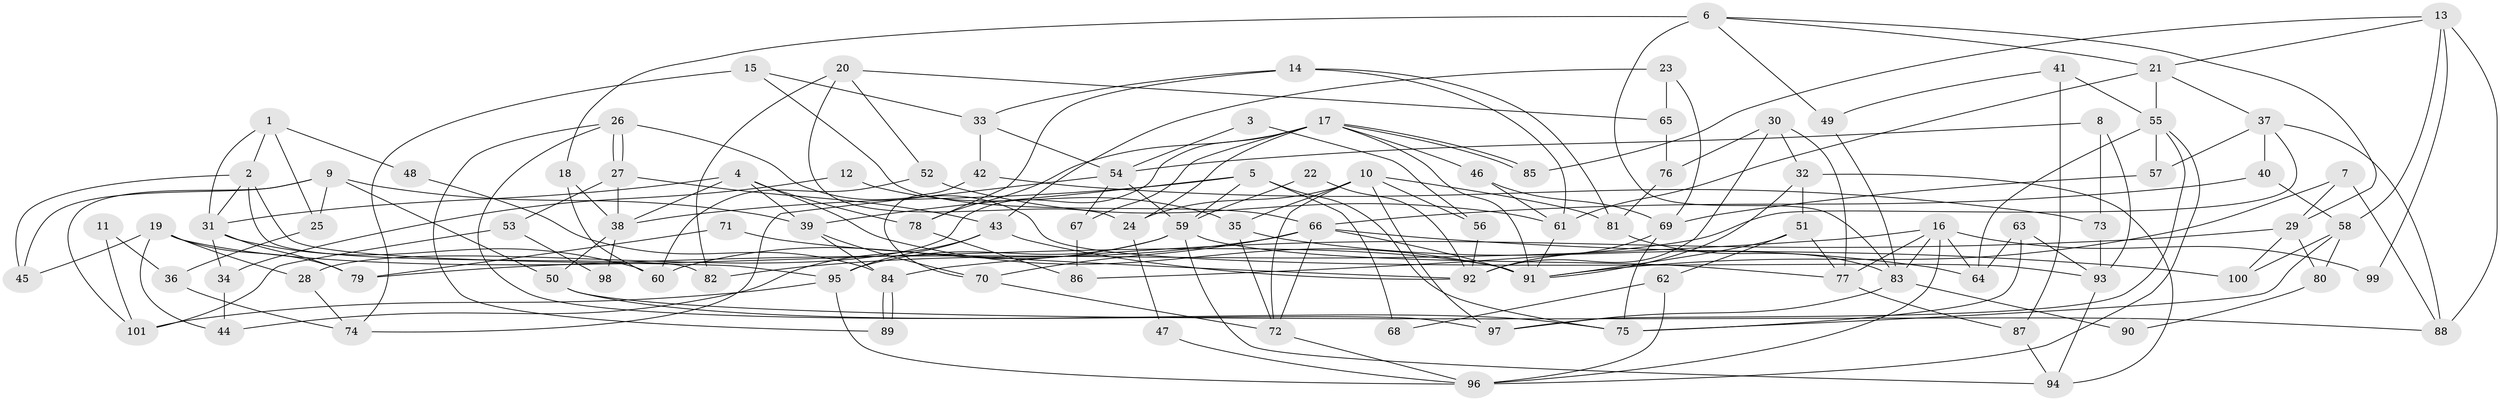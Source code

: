 // coarse degree distribution, {6: 0.07317073170731707, 12: 0.07317073170731707, 9: 0.04878048780487805, 8: 0.07317073170731707, 5: 0.14634146341463414, 7: 0.04878048780487805, 2: 0.14634146341463414, 10: 0.024390243902439025, 4: 0.1951219512195122, 11: 0.024390243902439025, 3: 0.12195121951219512, 14: 0.024390243902439025}
// Generated by graph-tools (version 1.1) at 2025/51/03/04/25 22:51:18]
// undirected, 101 vertices, 202 edges
graph export_dot {
  node [color=gray90,style=filled];
  1;
  2;
  3;
  4;
  5;
  6;
  7;
  8;
  9;
  10;
  11;
  12;
  13;
  14;
  15;
  16;
  17;
  18;
  19;
  20;
  21;
  22;
  23;
  24;
  25;
  26;
  27;
  28;
  29;
  30;
  31;
  32;
  33;
  34;
  35;
  36;
  37;
  38;
  39;
  40;
  41;
  42;
  43;
  44;
  45;
  46;
  47;
  48;
  49;
  50;
  51;
  52;
  53;
  54;
  55;
  56;
  57;
  58;
  59;
  60;
  61;
  62;
  63;
  64;
  65;
  66;
  67;
  68;
  69;
  70;
  71;
  72;
  73;
  74;
  75;
  76;
  77;
  78;
  79;
  80;
  81;
  82;
  83;
  84;
  85;
  86;
  87;
  88;
  89;
  90;
  91;
  92;
  93;
  94;
  95;
  96;
  97;
  98;
  99;
  100;
  101;
  1 -- 2;
  1 -- 31;
  1 -- 25;
  1 -- 48;
  2 -- 45;
  2 -- 95;
  2 -- 31;
  2 -- 82;
  3 -- 54;
  3 -- 56;
  4 -- 91;
  4 -- 31;
  4 -- 38;
  4 -- 39;
  4 -- 78;
  5 -- 39;
  5 -- 59;
  5 -- 38;
  5 -- 68;
  5 -- 75;
  6 -- 21;
  6 -- 83;
  6 -- 18;
  6 -- 29;
  6 -- 49;
  7 -- 29;
  7 -- 91;
  7 -- 88;
  8 -- 54;
  8 -- 73;
  8 -- 93;
  9 -- 39;
  9 -- 50;
  9 -- 25;
  9 -- 45;
  9 -- 101;
  10 -- 35;
  10 -- 97;
  10 -- 24;
  10 -- 56;
  10 -- 72;
  10 -- 81;
  11 -- 36;
  11 -- 101;
  12 -- 34;
  12 -- 35;
  13 -- 88;
  13 -- 21;
  13 -- 58;
  13 -- 85;
  13 -- 99;
  14 -- 78;
  14 -- 81;
  14 -- 33;
  14 -- 61;
  15 -- 66;
  15 -- 74;
  15 -- 33;
  16 -- 96;
  16 -- 77;
  16 -- 64;
  16 -- 79;
  16 -- 83;
  16 -- 99;
  17 -- 85;
  17 -- 85;
  17 -- 91;
  17 -- 24;
  17 -- 28;
  17 -- 46;
  17 -- 67;
  17 -- 78;
  18 -- 38;
  18 -- 60;
  19 -- 91;
  19 -- 79;
  19 -- 28;
  19 -- 44;
  19 -- 45;
  20 -- 24;
  20 -- 52;
  20 -- 65;
  20 -- 82;
  21 -- 61;
  21 -- 37;
  21 -- 55;
  22 -- 59;
  22 -- 92;
  23 -- 65;
  23 -- 69;
  23 -- 43;
  24 -- 47;
  25 -- 36;
  26 -- 27;
  26 -- 27;
  26 -- 93;
  26 -- 89;
  26 -- 97;
  27 -- 38;
  27 -- 43;
  27 -- 53;
  28 -- 74;
  29 -- 100;
  29 -- 80;
  29 -- 84;
  30 -- 92;
  30 -- 77;
  30 -- 32;
  30 -- 76;
  31 -- 60;
  31 -- 34;
  31 -- 79;
  32 -- 91;
  32 -- 51;
  32 -- 94;
  33 -- 42;
  33 -- 54;
  34 -- 44;
  35 -- 72;
  35 -- 64;
  36 -- 74;
  37 -- 86;
  37 -- 40;
  37 -- 57;
  37 -- 88;
  38 -- 50;
  38 -- 98;
  39 -- 84;
  39 -- 70;
  40 -- 58;
  40 -- 66;
  41 -- 49;
  41 -- 55;
  41 -- 87;
  42 -- 70;
  42 -- 73;
  43 -- 44;
  43 -- 92;
  43 -- 95;
  46 -- 69;
  46 -- 61;
  47 -- 96;
  48 -- 84;
  49 -- 83;
  50 -- 88;
  50 -- 75;
  51 -- 91;
  51 -- 62;
  51 -- 77;
  52 -- 60;
  52 -- 61;
  53 -- 101;
  53 -- 98;
  54 -- 59;
  54 -- 67;
  54 -- 74;
  55 -- 96;
  55 -- 57;
  55 -- 64;
  55 -- 97;
  56 -- 92;
  57 -- 69;
  58 -- 75;
  58 -- 80;
  58 -- 100;
  59 -- 94;
  59 -- 77;
  59 -- 60;
  59 -- 95;
  61 -- 91;
  62 -- 96;
  62 -- 68;
  63 -- 64;
  63 -- 75;
  63 -- 93;
  65 -- 76;
  66 -- 82;
  66 -- 70;
  66 -- 72;
  66 -- 91;
  66 -- 100;
  67 -- 86;
  69 -- 75;
  69 -- 92;
  70 -- 72;
  71 -- 79;
  71 -- 92;
  72 -- 96;
  73 -- 93;
  76 -- 81;
  77 -- 87;
  78 -- 86;
  80 -- 90;
  81 -- 83;
  83 -- 97;
  83 -- 90;
  84 -- 89;
  84 -- 89;
  87 -- 94;
  93 -- 94;
  95 -- 96;
  95 -- 101;
}
